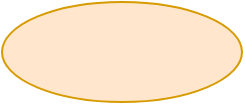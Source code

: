 <mxfile>
    <diagram id="RDYglyJQCnDAAW0YZH3L" name="Page-1">
        <mxGraphModel dx="680" dy="388" grid="1" gridSize="10" guides="1" tooltips="1" connect="1" arrows="1" fold="1" page="1" pageScale="1" pageWidth="827" pageHeight="1169" background="#ffffff" math="0" shadow="0">
            <root>
                <mxCell id="0"/>
                <mxCell id="1" parent="0"/>
                <mxCell id="3" value="" style="ellipse;whiteSpace=wrap;html=1;fillColor=#ffe6cc;strokeColor=#d79b00;" vertex="1" parent="1">
                    <mxGeometry x="290" y="160" width="120" height="50" as="geometry"/>
                </mxCell>
            </root>
        </mxGraphModel>
    </diagram>
</mxfile>